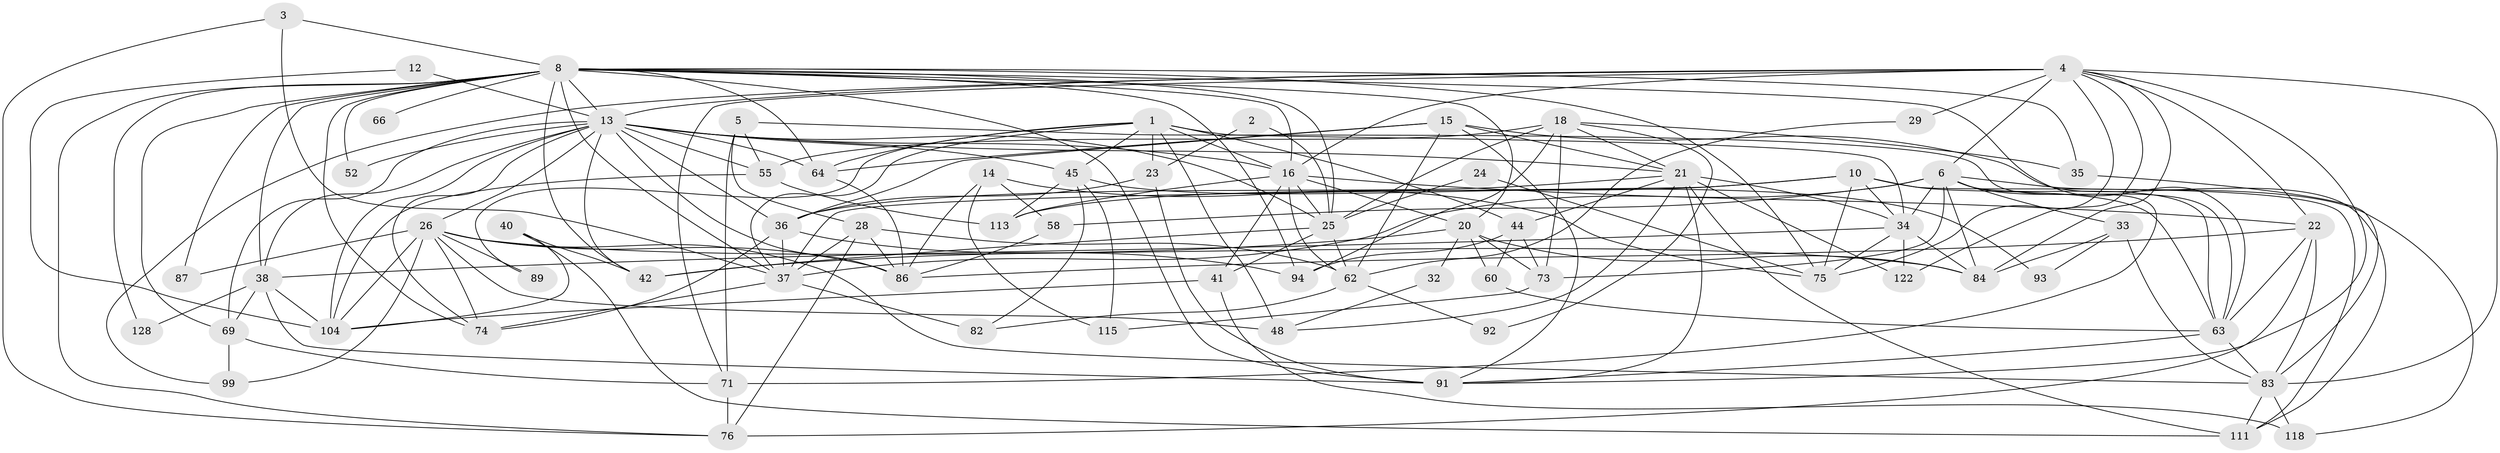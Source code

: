 // original degree distribution, {3: 0.2647058823529412, 5: 0.14705882352941177, 4: 0.27205882352941174, 7: 0.051470588235294115, 2: 0.14705882352941177, 6: 0.11029411764705882, 9: 0.007352941176470588}
// Generated by graph-tools (version 1.1) at 2025/15/03/09/25 04:15:15]
// undirected, 68 vertices, 187 edges
graph export_dot {
graph [start="1"]
  node [color=gray90,style=filled];
  1 [super="+7+49+132"];
  2 [super="+19"];
  3;
  4 [super="+11+90+61"];
  5;
  6 [super="+9+46"];
  8 [super="+68+56"];
  10 [super="+57"];
  12;
  13 [super="+17+30"];
  14 [super="+50"];
  15 [super="+135+72"];
  16 [super="+54"];
  18 [super="+43"];
  20 [super="+27+97"];
  21 [super="+129+47+81"];
  22 [super="+51"];
  23;
  24;
  25 [super="+79"];
  26 [super="+39"];
  28;
  29;
  32;
  33 [super="+103"];
  34 [super="+101"];
  35;
  36 [super="+65"];
  37 [super="+121"];
  38 [super="+53"];
  40;
  41;
  42 [super="+67"];
  44 [super="+114"];
  45 [super="+78"];
  48;
  52;
  55 [super="+80+59"];
  58;
  60;
  62 [super="+123"];
  63 [super="+110+88"];
  64 [super="+120"];
  66;
  69 [super="+108+70"];
  71 [super="+85"];
  73;
  74;
  75 [super="+134"];
  76;
  82 [super="+107"];
  83 [super="+116"];
  84 [super="+117"];
  86 [super="+100"];
  87;
  89;
  91 [super="+112"];
  92;
  93;
  94 [super="+124"];
  99;
  104 [super="+109"];
  111;
  113;
  115;
  118;
  122;
  128;
  1 -- 48;
  1 -- 37;
  1 -- 23;
  1 -- 89;
  1 -- 44;
  1 -- 64;
  1 -- 45;
  1 -- 34;
  1 -- 16;
  2 -- 23 [weight=2];
  2 -- 25;
  3 -- 76;
  3 -- 37;
  3 -- 8;
  4 -- 91;
  4 -- 29;
  4 -- 6;
  4 -- 99;
  4 -- 83;
  4 -- 75;
  4 -- 13;
  4 -- 71;
  4 -- 16;
  4 -- 122;
  4 -- 22;
  4 -- 84;
  5 -- 71;
  5 -- 28;
  5 -- 55;
  5 -- 63;
  6 -- 58;
  6 -- 118;
  6 -- 63;
  6 -- 34;
  6 -- 84;
  6 -- 73;
  6 -- 37;
  6 -- 33;
  6 -- 71;
  8 -- 75 [weight=2];
  8 -- 52;
  8 -- 64;
  8 -- 128;
  8 -- 35;
  8 -- 20;
  8 -- 87 [weight=2];
  8 -- 74 [weight=2];
  8 -- 66 [weight=2];
  8 -- 37;
  8 -- 38;
  8 -- 69;
  8 -- 42;
  8 -- 13;
  8 -- 76;
  8 -- 16;
  8 -- 25;
  8 -- 91 [weight=2];
  8 -- 94;
  8 -- 63 [weight=2];
  10 -- 63;
  10 -- 37;
  10 -- 75;
  10 -- 113;
  10 -- 111;
  10 -- 34;
  12 -- 104;
  12 -- 13;
  13 -- 26;
  13 -- 16;
  13 -- 104;
  13 -- 42;
  13 -- 64;
  13 -- 36;
  13 -- 74;
  13 -- 45 [weight=2];
  13 -- 52;
  13 -- 21;
  13 -- 86;
  13 -- 55;
  13 -- 38 [weight=2];
  13 -- 69;
  13 -- 25;
  14 -- 58;
  14 -- 75;
  14 -- 86;
  14 -- 115;
  15 -- 64;
  15 -- 36;
  15 -- 111;
  15 -- 21;
  15 -- 62;
  15 -- 91;
  16 -- 41;
  16 -- 62;
  16 -- 20;
  16 -- 113;
  16 -- 22;
  16 -- 25;
  18 -- 94;
  18 -- 35;
  18 -- 73;
  18 -- 92;
  18 -- 55 [weight=2];
  18 -- 21;
  18 -- 25 [weight=2];
  20 -- 42 [weight=2];
  20 -- 32;
  20 -- 73;
  20 -- 60;
  20 -- 84;
  21 -- 122;
  21 -- 34;
  21 -- 44 [weight=2];
  21 -- 48;
  21 -- 36;
  21 -- 111;
  21 -- 91;
  22 -- 63;
  22 -- 83;
  22 -- 86;
  22 -- 76;
  23 -- 36;
  23 -- 91;
  24 -- 75;
  24 -- 25;
  25 -- 41;
  25 -- 62;
  25 -- 42;
  26 -- 99;
  26 -- 83;
  26 -- 89;
  26 -- 104;
  26 -- 48;
  26 -- 74;
  26 -- 87;
  26 -- 86;
  26 -- 84;
  28 -- 76;
  28 -- 86;
  28 -- 62;
  28 -- 37;
  29 -- 62;
  32 -- 48;
  33 -- 83;
  33 -- 93;
  33 -- 84;
  34 -- 122;
  34 -- 38;
  34 -- 75;
  34 -- 84;
  35 -- 83;
  36 -- 37;
  36 -- 94;
  36 -- 74;
  37 -- 74;
  37 -- 82 [weight=2];
  38 -- 91;
  38 -- 128;
  38 -- 69;
  38 -- 104;
  40 -- 111;
  40 -- 104;
  40 -- 42;
  41 -- 118;
  41 -- 104;
  44 -- 60;
  44 -- 73;
  44 -- 94;
  45 -- 82;
  45 -- 113;
  45 -- 93;
  45 -- 115;
  55 -- 113;
  55 -- 104;
  58 -- 86;
  60 -- 63;
  62 -- 92;
  62 -- 82;
  63 -- 83;
  63 -- 91;
  64 -- 86;
  69 -- 99;
  69 -- 71;
  71 -- 76;
  73 -- 115;
  83 -- 118;
  83 -- 111;
}
